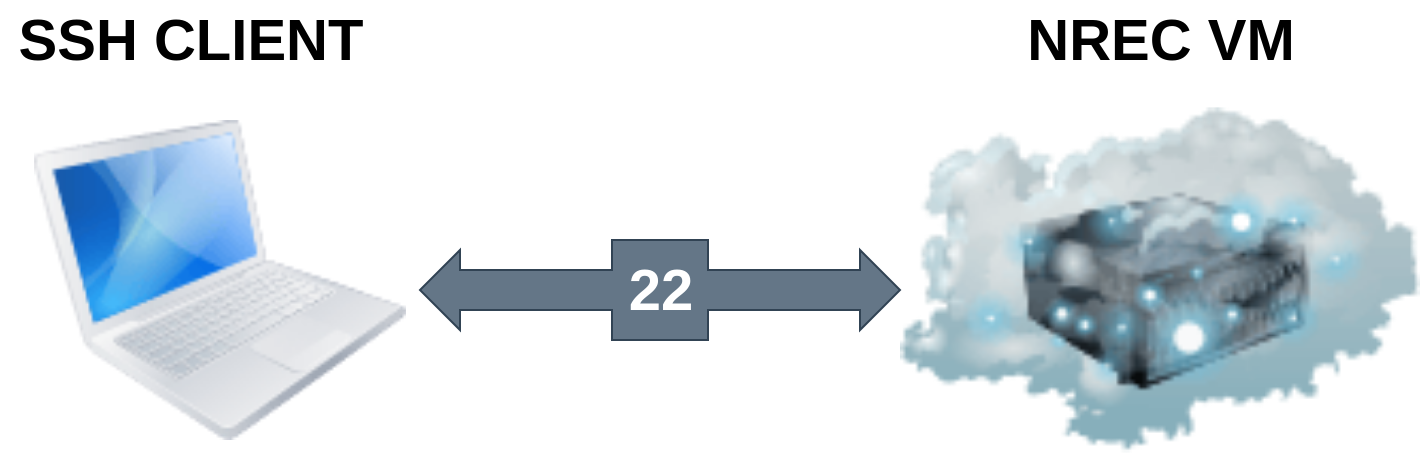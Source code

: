 <mxfile version="14.5.1" type="device"><diagram id="gxGV7cslNEJlqlnrSduF" name="Page-1"><mxGraphModel dx="1102" dy="1000" grid="1" gridSize="10" guides="1" tooltips="1" connect="1" arrows="1" fold="1" page="1" pageScale="1" pageWidth="850" pageHeight="1100" math="0" shadow="0"><root><mxCell id="0"/><mxCell id="1" parent="0"/><mxCell id="enUyM56d_RparkEOv1YX-3" value="" style="image;html=1;image=img/lib/clip_art/computers/MacBook_128x128.png" vertex="1" parent="1"><mxGeometry x="90" y="220" width="200" height="160" as="geometry"/></mxCell><mxCell id="enUyM56d_RparkEOv1YX-6" value="" style="image;html=1;image=img/lib/clip_art/networking/Cloud_Server_128x128.png" vertex="1" parent="1"><mxGeometry x="530" y="210" width="260" height="180" as="geometry"/></mxCell><mxCell id="enUyM56d_RparkEOv1YX-7" value="" style="html=1;shadow=0;dashed=0;align=center;verticalAlign=middle;shape=mxgraph.arrows2.calloutDoubleArrow;dy=10;dx=20;notch=24;arrowHead=10;fillColor=#647687;fontColor=#ffffff;sketch=0;strokeColor=#314354;" vertex="1" parent="1"><mxGeometry x="290" y="280" width="240" height="50" as="geometry"/></mxCell><mxCell id="enUyM56d_RparkEOv1YX-8" value="22" style="text;html=1;align=center;verticalAlign=middle;resizable=0;points=[];autosize=1;fontColor=#FFFFFF;fontStyle=1;fontSize=29;" vertex="1" parent="1"><mxGeometry x="385" y="285" width="50" height="40" as="geometry"/></mxCell><mxCell id="enUyM56d_RparkEOv1YX-9" value="SSH CLIENT" style="text;html=1;align=center;verticalAlign=middle;resizable=0;points=[];autosize=1;fontSize=29;fontStyle=1" vertex="1" parent="1"><mxGeometry x="80" y="160" width="190" height="40" as="geometry"/></mxCell><mxCell id="enUyM56d_RparkEOv1YX-10" value="NREC VM" style="text;html=1;align=center;verticalAlign=middle;resizable=0;points=[];autosize=1;fontSize=29;fontStyle=1" vertex="1" parent="1"><mxGeometry x="585" y="160" width="150" height="40" as="geometry"/></mxCell></root></mxGraphModel></diagram></mxfile>